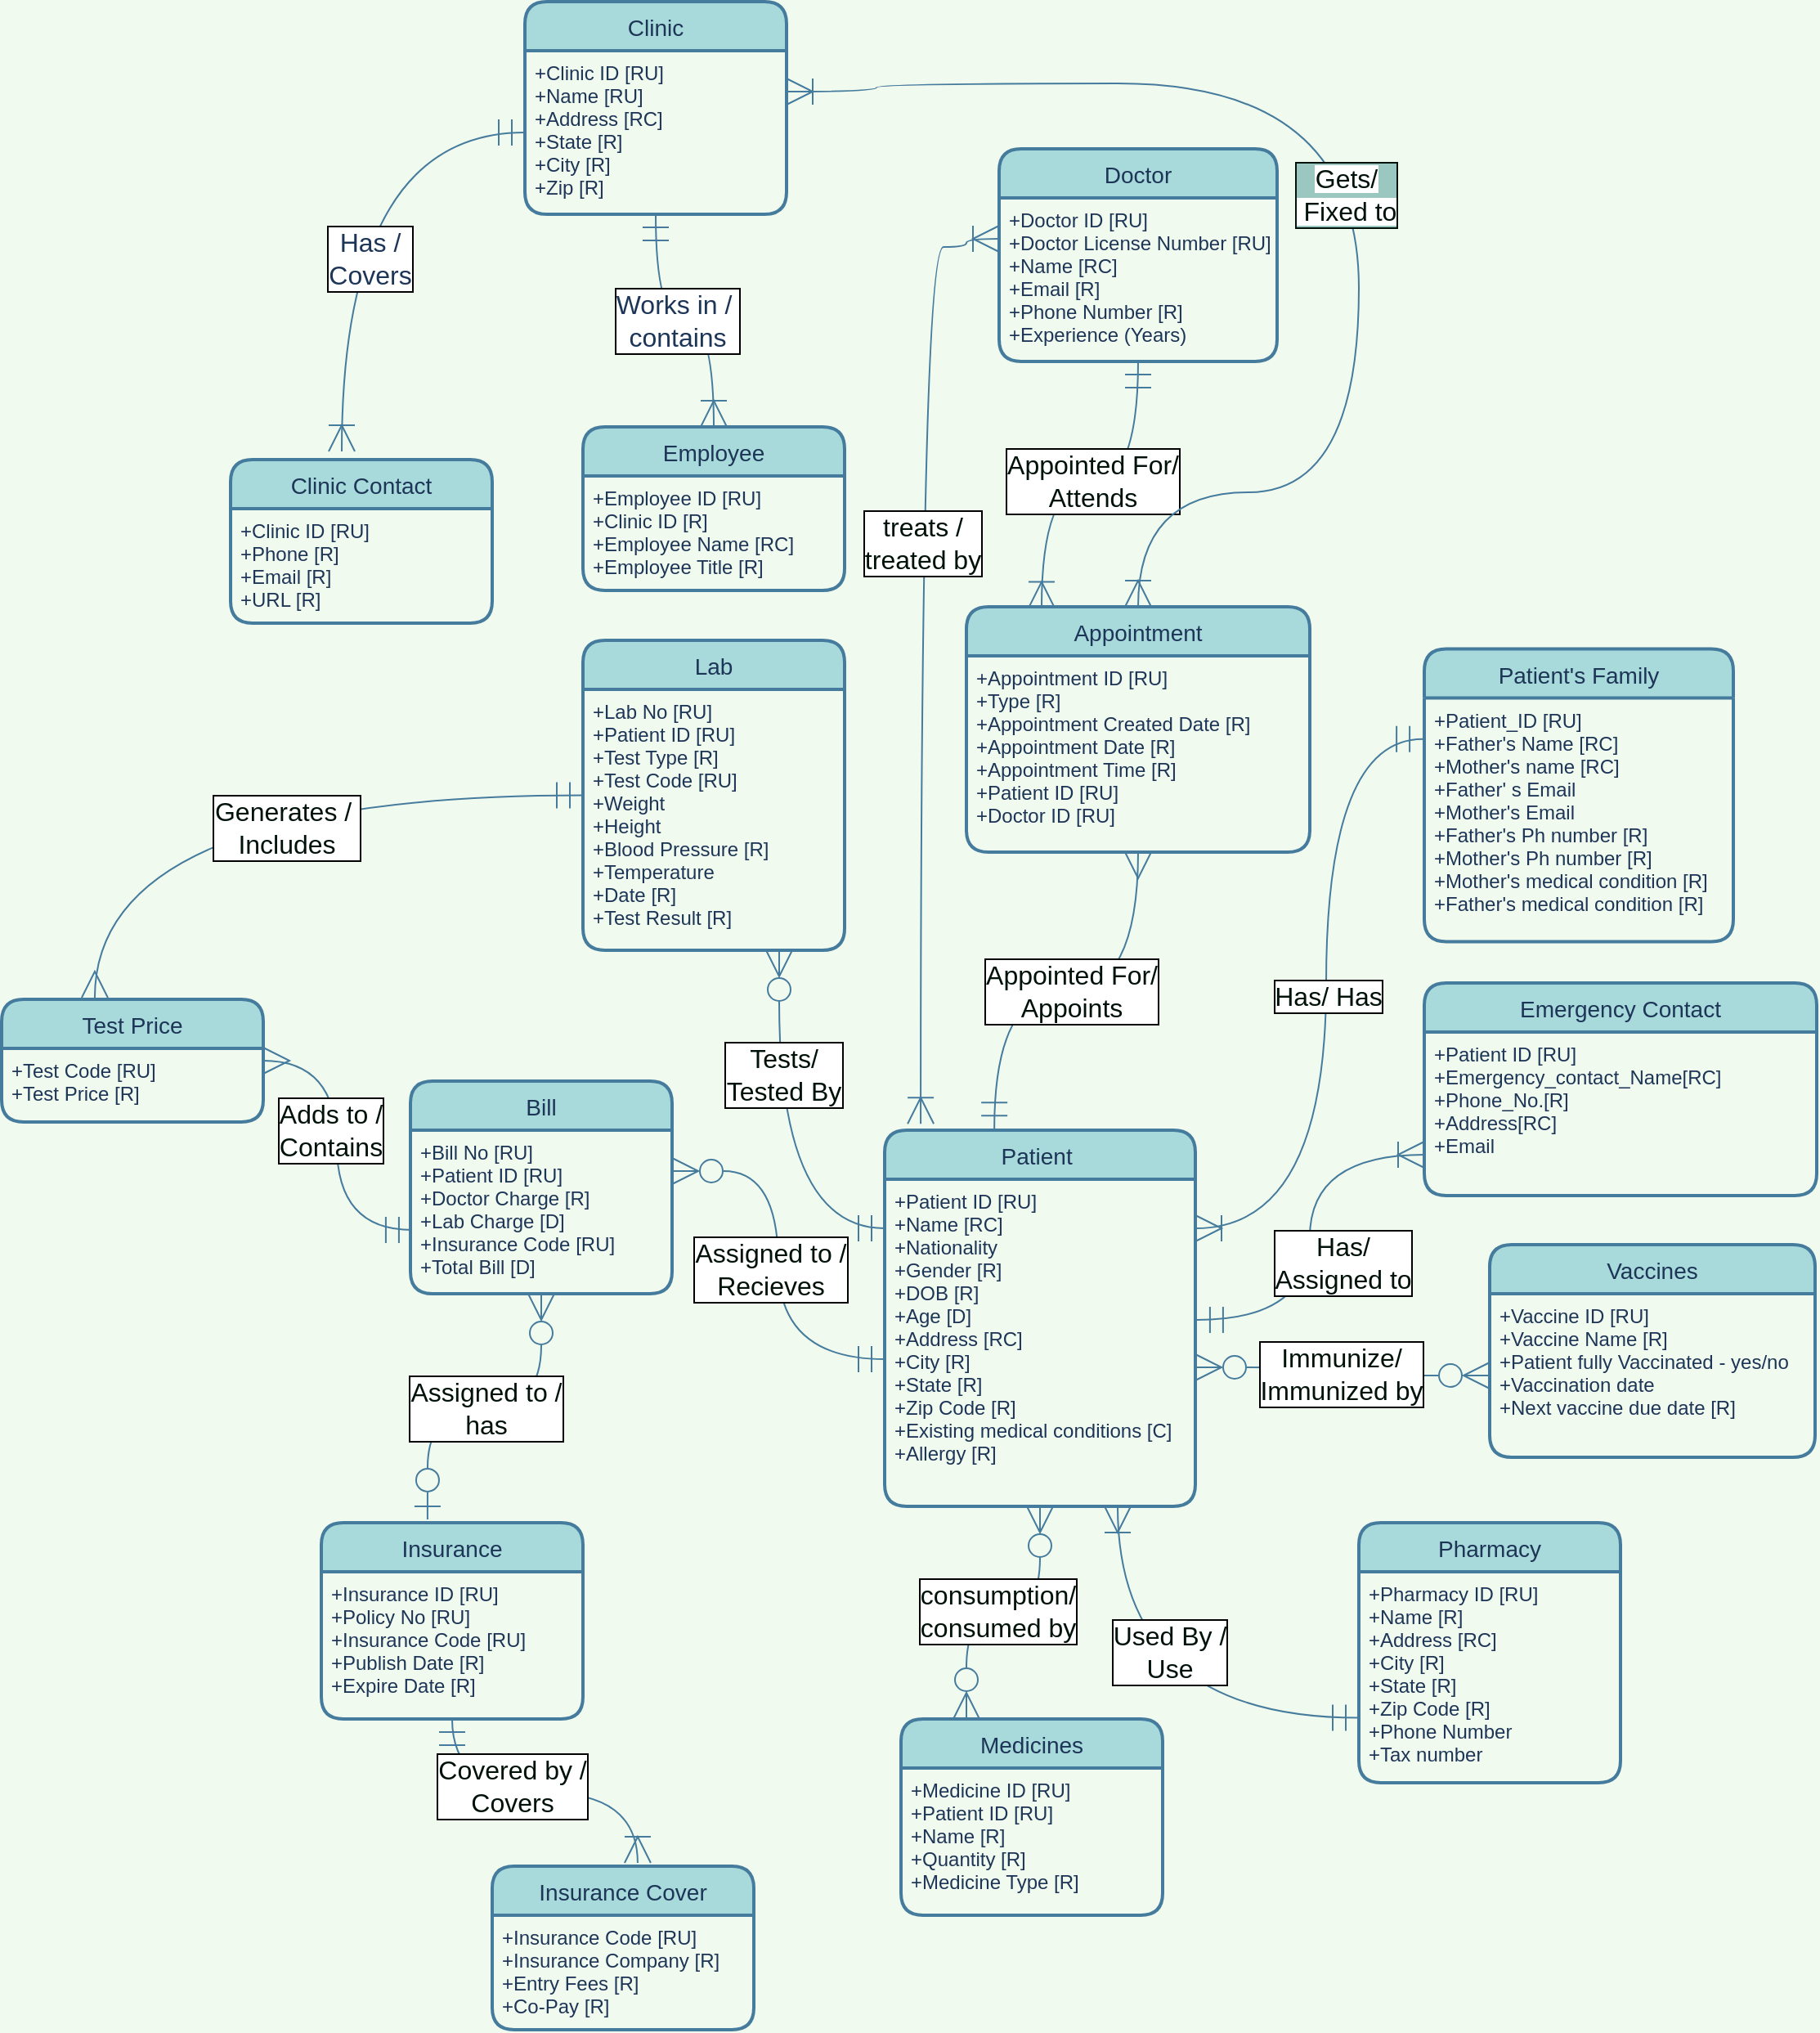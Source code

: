 <mxfile version="20.3.0" type="device"><diagram id="QQLg_m3h0nqDVULVyptg" name="Page-1"><mxGraphModel dx="1499" dy="725" grid="1" gridSize="10" guides="1" tooltips="1" connect="1" arrows="1" fold="1" page="1" pageScale="1" pageWidth="827" pageHeight="1169" background="#F1FAEE" math="0" shadow="0"><root><mxCell id="0"/><mxCell id="1" parent="0"/><mxCell id="xjMq9snNip2xOXge8TcG-17" style="edgeStyle=orthogonalEdgeStyle;curved=1;rounded=0;orthogonalLoop=1;jettySize=auto;html=1;entryX=0.219;entryY=0.005;entryDx=0;entryDy=0;entryPerimeter=0;strokeColor=#457B9D;fontSize=12;fontColor=#1D3557;startArrow=ERmandOne;startFill=0;endArrow=ERoneToMany;endFill=0;startSize=14;endSize=14;fillColor=#A8DADC;" parent="1" source="EW4eMoL00vJ92kUhw37R-1" target="A7zlxl6qtg7yE-ACA62T-17" edge="1"><mxGeometry relative="1" as="geometry"/></mxCell><mxCell id="xjMq9snNip2xOXge8TcG-43" value="Appointed For/&lt;br&gt;Attends" style="edgeLabel;html=1;align=center;verticalAlign=middle;resizable=0;points=[];fontSize=16;fontColor=#001209;labelBorderColor=default;" parent="xjMq9snNip2xOXge8TcG-17" vertex="1" connectable="0"><mxGeometry x="-0.019" y="-2" relative="1" as="geometry"><mxPoint as="offset"/></mxGeometry></mxCell><mxCell id="EW4eMoL00vJ92kUhw37R-1" value="Doctor" style="swimlane;childLayout=stackLayout;horizontal=1;startSize=30;horizontalStack=0;rounded=1;fontSize=14;fontStyle=0;strokeWidth=2;resizeParent=0;resizeLast=1;shadow=0;dashed=0;align=center;fillColor=#A8DADC;strokeColor=#457B9D;fontColor=#1D3557;" parent="1" vertex="1"><mxGeometry x="130" y="310" width="170" height="130" as="geometry"/></mxCell><mxCell id="EW4eMoL00vJ92kUhw37R-2" value="+Doctor ID [RU]&#10;+Doctor License Number [RU]&#10;+Name [RC]&#10;+Email [R]&#10;+Phone Number [R]&#10;+Experience (Years)" style="align=left;strokeColor=none;fillColor=none;spacingLeft=4;fontSize=12;verticalAlign=top;resizable=0;rotatable=0;part=1;fontColor=#1D3557;rounded=1;" parent="EW4eMoL00vJ92kUhw37R-1" vertex="1"><mxGeometry y="30" width="170" height="100" as="geometry"/></mxCell><mxCell id="EW4eMoL00vJ92kUhw37R-3" value="Clinic" style="swimlane;childLayout=stackLayout;horizontal=1;startSize=30;horizontalStack=0;rounded=1;fontSize=14;fontStyle=0;strokeWidth=2;resizeParent=0;resizeLast=1;shadow=0;dashed=0;align=center;fillColor=#A8DADC;strokeColor=#457B9D;fontColor=#1D3557;" parent="1" vertex="1"><mxGeometry x="-160" y="220" width="160" height="130" as="geometry"/></mxCell><mxCell id="EW4eMoL00vJ92kUhw37R-4" value="+Clinic ID [RU]&#10;+Name [RU]&#10;+Address [RC]&#10;+State [R]&#10;+City [R]&#10;+Zip [R]" style="align=left;strokeColor=none;fillColor=none;spacingLeft=4;fontSize=12;verticalAlign=top;resizable=0;rotatable=0;part=1;fontColor=#1D3557;rounded=1;" parent="EW4eMoL00vJ92kUhw37R-3" vertex="1"><mxGeometry y="30" width="160" height="100" as="geometry"/></mxCell><mxCell id="EW4eMoL00vJ92kUhw37R-5" value="Clinic Contact" style="swimlane;childLayout=stackLayout;horizontal=1;startSize=30;horizontalStack=0;rounded=1;fontSize=14;fontStyle=0;strokeWidth=2;resizeParent=0;resizeLast=1;shadow=0;dashed=0;align=center;fillColor=#A8DADC;strokeColor=#457B9D;fontColor=#1D3557;" parent="1" vertex="1"><mxGeometry x="-340" y="500" width="160" height="100" as="geometry"/></mxCell><mxCell id="EW4eMoL00vJ92kUhw37R-6" value="+Clinic ID [RU]&#10;+Phone [R]&#10;+Email [R]&#10;+URL [R]" style="align=left;strokeColor=none;fillColor=none;spacingLeft=4;fontSize=12;verticalAlign=top;resizable=0;rotatable=0;part=1;fontColor=#1D3557;rounded=1;" parent="EW4eMoL00vJ92kUhw37R-5" vertex="1"><mxGeometry y="30" width="160" height="70" as="geometry"/></mxCell><mxCell id="A7zlxl6qtg7yE-ACA62T-1" value="Emergency Contact" style="swimlane;childLayout=stackLayout;horizontal=1;startSize=30;horizontalStack=0;rounded=1;fontSize=14;fontStyle=0;strokeWidth=2;resizeParent=0;resizeLast=1;shadow=0;dashed=0;align=center;fillColor=#A8DADC;strokeColor=#457B9D;fontColor=#1D3557;" parent="1" vertex="1"><mxGeometry x="390" y="820" width="240" height="130" as="geometry"/></mxCell><mxCell id="A7zlxl6qtg7yE-ACA62T-2" value="+Patient ID [RU]&#10;+Emergency_contact_Name[RC]&#10;+Phone_No.[R]&#10;+Address[RC] &#10;+Email " style="align=left;strokeColor=none;fillColor=none;spacingLeft=4;fontSize=12;verticalAlign=top;resizable=0;rotatable=0;part=1;fontColor=#1D3557;rounded=1;" parent="A7zlxl6qtg7yE-ACA62T-1" vertex="1"><mxGeometry y="30" width="240" height="100" as="geometry"/></mxCell><mxCell id="A7zlxl6qtg7yE-ACA62T-3" value="Patient's Family" style="swimlane;childLayout=stackLayout;horizontal=1;startSize=30;horizontalStack=0;rounded=1;fontSize=14;fontStyle=0;strokeWidth=2;resizeParent=0;resizeLast=1;shadow=0;dashed=0;align=center;fillColor=#A8DADC;strokeColor=#457B9D;fontColor=#1D3557;" parent="1" vertex="1"><mxGeometry x="390" y="615.75" width="189" height="179" as="geometry"/></mxCell><mxCell id="A7zlxl6qtg7yE-ACA62T-4" value="+Patient_ID [RU]&#10;+Father's Name [RC]&#10;+Mother's name [RC]&#10;+Father' s Email &#10;+Mother's Email&#10;+Father's Ph number [R]&#10;+Mother's Ph number [R]&#10;+Mother's medical condition [R]&#10;+Father's medical condition [R]&#10;" style="align=left;strokeColor=none;fillColor=none;spacingLeft=4;fontSize=12;verticalAlign=top;resizable=0;rotatable=0;part=1;fontColor=#1D3557;rounded=1;" parent="A7zlxl6qtg7yE-ACA62T-3" vertex="1"><mxGeometry y="30" width="189" height="149" as="geometry"/></mxCell><mxCell id="A7zlxl6qtg7yE-ACA62T-5" value="Patient " style="swimlane;childLayout=stackLayout;horizontal=1;startSize=30;horizontalStack=0;rounded=1;fontSize=14;fontStyle=0;strokeWidth=2;resizeParent=0;resizeLast=1;shadow=0;dashed=0;align=center;fillColor=#A8DADC;strokeColor=#457B9D;fontColor=#1D3557;" parent="1" vertex="1"><mxGeometry x="60" y="910" width="190" height="230" as="geometry"/></mxCell><mxCell id="A7zlxl6qtg7yE-ACA62T-6" value="+Patient ID [RU]&#10;+Name [RC]&#10;+Nationality &#10;+Gender [R]&#10;+DOB [R]&#10;+Age [D]&#10;+Address [RC]&#10;+City [R]&#10;+State [R]&#10;+Zip Code [R]&#10;+Existing medical conditions [C]&#10;+Allergy [R]" style="align=left;strokeColor=none;fillColor=none;spacingLeft=4;fontSize=12;verticalAlign=top;resizable=0;rotatable=0;part=1;fontColor=#1D3557;rounded=1;fontStyle=0" parent="A7zlxl6qtg7yE-ACA62T-5" vertex="1"><mxGeometry y="30" width="190" height="200" as="geometry"/></mxCell><mxCell id="A7zlxl6qtg7yE-ACA62T-7" value="Employee" style="swimlane;childLayout=stackLayout;horizontal=1;startSize=30;horizontalStack=0;rounded=1;fontSize=14;fontStyle=0;strokeWidth=2;resizeParent=0;resizeLast=1;shadow=0;dashed=0;align=center;fillColor=#A8DADC;strokeColor=#457B9D;fontColor=#1D3557;" parent="1" vertex="1"><mxGeometry x="-124.5" y="480" width="160" height="100" as="geometry"/></mxCell><mxCell id="A7zlxl6qtg7yE-ACA62T-8" value="+Employee ID [RU]&#10;+Clinic ID [R]&#10;+Employee Name [RC]&#10;+Employee Title [R]" style="align=left;strokeColor=none;fillColor=none;spacingLeft=4;fontSize=12;verticalAlign=top;resizable=0;rotatable=0;part=1;fontColor=#1D3557;rounded=1;" parent="A7zlxl6qtg7yE-ACA62T-7" vertex="1"><mxGeometry y="30" width="160" height="70" as="geometry"/></mxCell><mxCell id="A7zlxl6qtg7yE-ACA62T-12" value="Vaccines" style="swimlane;childLayout=stackLayout;horizontal=1;startSize=30;horizontalStack=0;rounded=1;fontSize=14;fontStyle=0;strokeWidth=2;resizeParent=0;resizeLast=1;shadow=0;dashed=0;align=center;fillColor=#A8DADC;strokeColor=#457B9D;fontColor=#1D3557;" parent="1" vertex="1"><mxGeometry x="430" y="980" width="199" height="130" as="geometry"/></mxCell><mxCell id="A7zlxl6qtg7yE-ACA62T-13" value="+Vaccine ID [RU]&#10;+Vaccine Name [R]&#10;+Patient fully Vaccinated - yes/no&#10;+Vaccination date &#10;+Next vaccine due date [R]" style="align=left;strokeColor=none;fillColor=none;spacingLeft=4;fontSize=12;verticalAlign=top;resizable=0;rotatable=0;part=1;fontColor=#1D3557;rounded=1;" parent="A7zlxl6qtg7yE-ACA62T-12" vertex="1"><mxGeometry y="30" width="199" height="100" as="geometry"/></mxCell><mxCell id="A7zlxl6qtg7yE-ACA62T-14" value="Medicines" style="swimlane;childLayout=stackLayout;horizontal=1;startSize=30;horizontalStack=0;rounded=1;fontSize=14;fontStyle=0;strokeWidth=2;resizeParent=0;resizeLast=1;shadow=0;dashed=0;align=center;fillColor=#A8DADC;strokeColor=#457B9D;fontColor=#1D3557;" parent="1" vertex="1"><mxGeometry x="70" y="1270" width="160" height="120" as="geometry"/></mxCell><mxCell id="A7zlxl6qtg7yE-ACA62T-15" value="+Medicine ID [RU]&#10;+Patient ID [RU]&#10;+Name [R]&#10;+Quantity [R]&#10;+Medicine Type [R]" style="align=left;strokeColor=none;fillColor=none;spacingLeft=4;fontSize=12;verticalAlign=top;resizable=0;rotatable=0;part=1;fontColor=#1D3557;rounded=1;" parent="A7zlxl6qtg7yE-ACA62T-14" vertex="1"><mxGeometry y="30" width="160" height="90" as="geometry"/></mxCell><mxCell id="xjMq9snNip2xOXge8TcG-44" style="edgeStyle=orthogonalEdgeStyle;curved=1;rounded=0;orthogonalLoop=1;jettySize=auto;html=1;entryX=1;entryY=0.25;entryDx=0;entryDy=0;strokeColor=#457B9D;fontSize=12;fontColor=#001209;startArrow=ERoneToMany;startFill=0;endArrow=ERoneToMany;endFill=0;startSize=14;endSize=14;fillColor=#A8DADC;" parent="1" source="A7zlxl6qtg7yE-ACA62T-17" target="EW4eMoL00vJ92kUhw37R-4" edge="1"><mxGeometry relative="1" as="geometry"><Array as="points"><mxPoint x="215" y="520"/><mxPoint x="350" y="520"/><mxPoint x="350" y="270"/><mxPoint x="55" y="270"/><mxPoint x="55" y="275"/></Array></mxGeometry></mxCell><mxCell id="xjMq9snNip2xOXge8TcG-45" value="&lt;span style=&quot;background-color: rgb(255, 255, 255);&quot;&gt;Gets/&lt;br&gt;&amp;nbsp;Fixed to&lt;/span&gt;" style="edgeLabel;html=1;align=center;verticalAlign=middle;resizable=0;points=[];fontSize=16;fontColor=#001209;labelBorderColor=#001209;labelBackgroundColor=#9AC7BF;" parent="xjMq9snNip2xOXge8TcG-44" vertex="1" connectable="0"><mxGeometry x="-0.044" y="8" relative="1" as="geometry"><mxPoint as="offset"/></mxGeometry></mxCell><mxCell id="A7zlxl6qtg7yE-ACA62T-17" value="Appointment" style="swimlane;childLayout=stackLayout;horizontal=1;startSize=30;horizontalStack=0;rounded=1;fontSize=14;fontStyle=0;strokeWidth=2;resizeParent=0;resizeLast=1;shadow=0;dashed=0;align=center;fillColor=#A8DADC;strokeColor=#457B9D;fontColor=#1D3557;" parent="1" vertex="1"><mxGeometry x="110" y="590" width="210" height="150" as="geometry"/></mxCell><mxCell id="A7zlxl6qtg7yE-ACA62T-18" value="+Appointment ID [RU]&#10;+Type [R]&#10;+Appointment Created Date [R]&#10;+Appointment Date [R]&#10;+Appointment Time [R]&#10;+Patient ID [RU]&#10;+Doctor ID [RU]&#10;" style="align=left;strokeColor=none;fillColor=none;spacingLeft=4;fontSize=12;verticalAlign=top;resizable=0;rotatable=0;part=1;fontColor=#1D3557;rounded=1;" parent="A7zlxl6qtg7yE-ACA62T-17" vertex="1"><mxGeometry y="30" width="210" height="120" as="geometry"/></mxCell><mxCell id="xjMq9snNip2xOXge8TcG-24" style="edgeStyle=orthogonalEdgeStyle;curved=1;rounded=0;orthogonalLoop=1;jettySize=auto;html=1;strokeColor=#457B9D;fontSize=12;fontColor=#1D3557;startArrow=ERmandOne;startFill=0;endArrow=ERmany;endFill=0;startSize=14;endSize=14;fillColor=#A8DADC;entryX=0.356;entryY=-0.013;entryDx=0;entryDy=0;entryPerimeter=0;" parent="1" source="A7zlxl6qtg7yE-ACA62T-19" target="xjMq9snNip2xOXge8TcG-1" edge="1"><mxGeometry relative="1" as="geometry"><mxPoint x="-360" y="720" as="targetPoint"/></mxGeometry></mxCell><mxCell id="xjMq9snNip2xOXge8TcG-48" value="Generates /&amp;nbsp;&lt;br&gt;Includes" style="edgeLabel;html=1;align=center;verticalAlign=middle;resizable=0;points=[];fontSize=16;fontColor=#001209;labelBorderColor=default;" parent="xjMq9snNip2xOXge8TcG-24" vertex="1" connectable="0"><mxGeometry x="-0.14" y="19" relative="1" as="geometry"><mxPoint as="offset"/></mxGeometry></mxCell><mxCell id="A7zlxl6qtg7yE-ACA62T-19" value="Lab" style="swimlane;childLayout=stackLayout;horizontal=1;startSize=30;horizontalStack=0;rounded=1;fontSize=14;fontStyle=0;strokeWidth=2;resizeParent=0;resizeLast=1;shadow=0;dashed=0;align=center;fillColor=#A8DADC;strokeColor=#457B9D;fontColor=#1D3557;" parent="1" vertex="1"><mxGeometry x="-124.5" y="610.5" width="160" height="189.5" as="geometry"/></mxCell><mxCell id="A7zlxl6qtg7yE-ACA62T-20" value="+Lab No [RU]&#10;+Patient ID [RU]&#10;+Test Type [R]&#10;+Test Code [RU]&#10;+Weight&#10;+Height&#10;+Blood Pressure [R]&#10;+Temperature&#10;+Date [R]&#10;+Test Result [R]&#10;" style="align=left;strokeColor=none;fillColor=none;spacingLeft=4;fontSize=12;verticalAlign=top;resizable=0;rotatable=0;part=1;fontColor=#1D3557;rounded=1;" parent="A7zlxl6qtg7yE-ACA62T-19" vertex="1"><mxGeometry y="30" width="160" height="159.5" as="geometry"/></mxCell><mxCell id="xjMq9snNip2xOXge8TcG-26" style="edgeStyle=orthogonalEdgeStyle;curved=1;rounded=0;orthogonalLoop=1;jettySize=auto;html=1;entryX=0.006;entryY=0.61;entryDx=0;entryDy=0;entryPerimeter=0;strokeColor=#457B9D;fontSize=12;fontColor=#1D3557;startArrow=ERmany;startFill=0;endArrow=ERmandOne;endFill=0;startSize=14;endSize=14;fillColor=#A8DADC;" parent="1" source="xjMq9snNip2xOXge8TcG-1" target="xjMq9snNip2xOXge8TcG-4" edge="1"><mxGeometry relative="1" as="geometry"/></mxCell><mxCell id="xjMq9snNip2xOXge8TcG-47" value="Adds to /&lt;br&gt;Contains" style="edgeLabel;html=1;align=center;verticalAlign=middle;resizable=0;points=[];fontSize=16;fontColor=#001209;labelBorderColor=default;" parent="xjMq9snNip2xOXge8TcG-26" vertex="1" connectable="0"><mxGeometry x="-0.11" y="-4" relative="1" as="geometry"><mxPoint y="1" as="offset"/></mxGeometry></mxCell><mxCell id="xjMq9snNip2xOXge8TcG-1" value="Test Price" style="swimlane;childLayout=stackLayout;horizontal=1;startSize=30;horizontalStack=0;rounded=1;fontSize=14;fontStyle=0;strokeWidth=2;resizeParent=0;resizeLast=1;shadow=0;dashed=0;align=center;fillColor=#A8DADC;strokeColor=#457B9D;fontColor=#1D3557;" parent="1" vertex="1"><mxGeometry x="-480" y="830" width="160" height="75" as="geometry"/></mxCell><mxCell id="xjMq9snNip2xOXge8TcG-2" value="+Test Code [RU]&#10;+Test Price [R]" style="align=left;strokeColor=none;fillColor=none;spacingLeft=4;fontSize=12;verticalAlign=top;resizable=0;rotatable=0;part=1;fontColor=#1D3557;rounded=1;" parent="xjMq9snNip2xOXge8TcG-1" vertex="1"><mxGeometry y="30" width="160" height="45" as="geometry"/></mxCell><mxCell id="xjMq9snNip2xOXge8TcG-3" value="Bill" style="swimlane;childLayout=stackLayout;horizontal=1;startSize=30;horizontalStack=0;rounded=1;fontSize=14;fontStyle=0;strokeWidth=2;resizeParent=0;resizeLast=1;shadow=0;dashed=0;align=center;fillColor=#A8DADC;strokeColor=#457B9D;fontColor=#1D3557;" parent="1" vertex="1"><mxGeometry x="-230" y="880" width="160" height="130" as="geometry"/></mxCell><mxCell id="xjMq9snNip2xOXge8TcG-4" value="+Bill No [RU]&#10;+Patient ID [RU]&#10;+Doctor Charge [R]&#10;+Lab Charge [D] &#10;+Insurance Code [RU]&#10;+Total Bill [D]" style="align=left;strokeColor=none;fillColor=none;spacingLeft=4;fontSize=12;verticalAlign=top;resizable=0;rotatable=0;part=1;fontColor=#1D3557;rounded=1;" parent="xjMq9snNip2xOXge8TcG-3" vertex="1"><mxGeometry y="30" width="160" height="100" as="geometry"/></mxCell><mxCell id="xjMq9snNip2xOXge8TcG-5" value="Insurance Cover" style="swimlane;childLayout=stackLayout;horizontal=1;startSize=30;horizontalStack=0;rounded=1;fontSize=14;fontStyle=0;strokeWidth=2;resizeParent=0;resizeLast=1;shadow=0;dashed=0;align=center;fillColor=#A8DADC;strokeColor=#457B9D;fontColor=#1D3557;" parent="1" vertex="1"><mxGeometry x="-180" y="1360" width="160" height="100" as="geometry"/></mxCell><mxCell id="xjMq9snNip2xOXge8TcG-6" value="+Insurance Code [RU]&#10;+Insurance Company [R]&#10;+Entry Fees [R]&#10;+Co-Pay [R]" style="align=left;strokeColor=none;fillColor=none;spacingLeft=4;fontSize=12;verticalAlign=top;resizable=0;rotatable=0;part=1;fontColor=#1D3557;rounded=1;" parent="xjMq9snNip2xOXge8TcG-5" vertex="1"><mxGeometry y="30" width="160" height="70" as="geometry"/></mxCell><mxCell id="xjMq9snNip2xOXge8TcG-7" value="Insurance" style="swimlane;childLayout=stackLayout;horizontal=1;startSize=30;horizontalStack=0;rounded=1;fontSize=14;fontStyle=0;strokeWidth=2;resizeParent=0;resizeLast=1;shadow=0;dashed=0;align=center;fillColor=#A8DADC;strokeColor=#457B9D;fontColor=#1D3557;" parent="1" vertex="1"><mxGeometry x="-284.5" y="1150" width="160" height="120" as="geometry"/></mxCell><mxCell id="xjMq9snNip2xOXge8TcG-8" value="+Insurance ID [RU]&#10;+Policy No [RU]&#10;+Insurance Code [RU]&#10;+Publish Date [R]&#10;+Expire Date [R]" style="align=left;strokeColor=none;fillColor=none;spacingLeft=4;fontSize=12;verticalAlign=top;resizable=0;rotatable=0;part=1;fontColor=#1D3557;rounded=1;" parent="xjMq9snNip2xOXge8TcG-7" vertex="1"><mxGeometry y="30" width="160" height="90" as="geometry"/></mxCell><mxCell id="xjMq9snNip2xOXge8TcG-10" value="Pharmacy" style="swimlane;childLayout=stackLayout;horizontal=1;startSize=30;horizontalStack=0;rounded=1;fontSize=14;fontStyle=0;strokeWidth=2;resizeParent=0;resizeLast=1;shadow=0;dashed=0;align=center;fillColor=#A8DADC;strokeColor=#457B9D;fontColor=#1D3557;" parent="1" vertex="1"><mxGeometry x="350" y="1150" width="160" height="159" as="geometry"/></mxCell><mxCell id="xjMq9snNip2xOXge8TcG-11" value="+Pharmacy ID [RU]&#10;+Name [R]&#10;+Address [RC]&#10;+City [R]&#10;+State [R] &#10;+Zip Code [R]&#10;+Phone Number&#10;+Tax number" style="align=left;strokeColor=none;fillColor=none;spacingLeft=4;fontSize=12;verticalAlign=top;resizable=0;rotatable=0;part=1;fontColor=#1D3557;rounded=1;" parent="xjMq9snNip2xOXge8TcG-10" vertex="1"><mxGeometry y="30" width="160" height="129" as="geometry"/></mxCell><mxCell id="xjMq9snNip2xOXge8TcG-14" style="edgeStyle=orthogonalEdgeStyle;curved=1;rounded=0;orthogonalLoop=1;jettySize=auto;html=1;strokeColor=#457B9D;fontSize=12;fontColor=#1D3557;endArrow=ERoneToMany;startSize=14;endSize=14;fillColor=#A8DADC;endFill=0;startArrow=ERmandOne;startFill=0;entryX=0.425;entryY=-0.05;entryDx=0;entryDy=0;entryPerimeter=0;" parent="1" source="EW4eMoL00vJ92kUhw37R-4" target="EW4eMoL00vJ92kUhw37R-5" edge="1"><mxGeometry relative="1" as="geometry"><mxPoint x="-470" y="260" as="targetPoint"/></mxGeometry></mxCell><mxCell id="xjMq9snNip2xOXge8TcG-34" value="Has / &lt;br&gt;Covers" style="edgeLabel;html=1;align=center;verticalAlign=middle;resizable=0;points=[];fontSize=16;fontColor=#1D3557;labelBorderColor=default;" parent="xjMq9snNip2xOXge8TcG-14" vertex="1" connectable="0"><mxGeometry x="0.231" y="17" relative="1" as="geometry"><mxPoint as="offset"/></mxGeometry></mxCell><mxCell id="xjMq9snNip2xOXge8TcG-18" style="edgeStyle=orthogonalEdgeStyle;curved=1;rounded=0;orthogonalLoop=1;jettySize=auto;html=1;entryX=0.353;entryY=-0.004;entryDx=0;entryDy=0;entryPerimeter=0;strokeColor=#457B9D;fontSize=12;fontColor=#1D3557;startArrow=ERmany;startFill=0;endArrow=ERmandOne;endFill=0;startSize=14;endSize=14;fillColor=#A8DADC;" parent="1" source="A7zlxl6qtg7yE-ACA62T-18" target="A7zlxl6qtg7yE-ACA62T-5" edge="1"><mxGeometry relative="1" as="geometry"/></mxCell><mxCell id="xjMq9snNip2xOXge8TcG-42" value="Appointed For/&lt;br&gt;Appoints" style="edgeLabel;html=1;align=center;verticalAlign=middle;resizable=0;points=[];fontSize=16;fontColor=#001209;labelBorderColor=default;" parent="xjMq9snNip2xOXge8TcG-18" vertex="1" connectable="0"><mxGeometry x="-0.015" relative="1" as="geometry"><mxPoint as="offset"/></mxGeometry></mxCell><mxCell id="xjMq9snNip2xOXge8TcG-19" style="edgeStyle=orthogonalEdgeStyle;curved=1;rounded=0;orthogonalLoop=1;jettySize=auto;html=1;entryX=1;entryY=0.25;entryDx=0;entryDy=0;strokeColor=#457B9D;fontSize=12;fontColor=#1D3557;startArrow=ERmandOne;startFill=0;endArrow=ERzeroToMany;endFill=0;startSize=14;endSize=14;fillColor=#A8DADC;" parent="1" source="A7zlxl6qtg7yE-ACA62T-6" target="xjMq9snNip2xOXge8TcG-4" edge="1"><mxGeometry relative="1" as="geometry"><Array as="points"><mxPoint x="-5" y="1050"/><mxPoint x="-5" y="935"/></Array></mxGeometry></mxCell><mxCell id="xjMq9snNip2xOXge8TcG-51" value="Assigned to /&lt;br&gt;Recieves" style="edgeLabel;html=1;align=center;verticalAlign=middle;resizable=0;points=[];fontSize=16;fontColor=#001209;labelBorderColor=default;" parent="xjMq9snNip2xOXge8TcG-19" vertex="1" connectable="0"><mxGeometry x="0.03" relative="1" as="geometry"><mxPoint x="-5" y="6" as="offset"/></mxGeometry></mxCell><mxCell id="xjMq9snNip2xOXge8TcG-20" style="edgeStyle=orthogonalEdgeStyle;curved=1;rounded=0;orthogonalLoop=1;jettySize=auto;html=1;strokeColor=#457B9D;fontSize=12;fontColor=#1D3557;startArrow=ERmandOne;startFill=0;endArrow=ERzeroToMany;endFill=0;startSize=14;endSize=14;fillColor=#A8DADC;entryX=0.75;entryY=1;entryDx=0;entryDy=0;exitX=0;exitY=0.15;exitDx=0;exitDy=0;exitPerimeter=0;" parent="1" source="A7zlxl6qtg7yE-ACA62T-6" target="A7zlxl6qtg7yE-ACA62T-20" edge="1"><mxGeometry relative="1" as="geometry"><mxPoint x="350" y="1080" as="targetPoint"/></mxGeometry></mxCell><mxCell id="xjMq9snNip2xOXge8TcG-46" value="Tests/ &lt;br&gt;Tested By" style="edgeLabel;html=1;align=center;verticalAlign=middle;resizable=0;points=[];fontSize=16;fontColor=#001209;labelBorderColor=default;" parent="xjMq9snNip2xOXge8TcG-20" vertex="1" connectable="0"><mxGeometry x="0.356" y="-1" relative="1" as="geometry"><mxPoint x="1" as="offset"/></mxGeometry></mxCell><mxCell id="xjMq9snNip2xOXge8TcG-21" style="edgeStyle=orthogonalEdgeStyle;curved=1;rounded=0;orthogonalLoop=1;jettySize=auto;html=1;entryX=0.25;entryY=0;entryDx=0;entryDy=0;strokeColor=#457B9D;fontSize=12;fontColor=#1D3557;startArrow=ERzeroToMany;startFill=0;endArrow=ERzeroToMany;endFill=0;startSize=14;endSize=14;fillColor=#A8DADC;" parent="1" source="A7zlxl6qtg7yE-ACA62T-6" target="A7zlxl6qtg7yE-ACA62T-14" edge="1"><mxGeometry relative="1" as="geometry"/></mxCell><mxCell id="xjMq9snNip2xOXge8TcG-41" value="consumption/ &lt;br&gt;consumed by" style="edgeLabel;html=1;align=center;verticalAlign=middle;resizable=0;points=[];fontSize=16;fontColor=#001209;labelBorderColor=default;" parent="xjMq9snNip2xOXge8TcG-21" vertex="1" connectable="0"><mxGeometry x="0.04" y="-1" relative="1" as="geometry"><mxPoint as="offset"/></mxGeometry></mxCell><mxCell id="xjMq9snNip2xOXge8TcG-22" style="edgeStyle=orthogonalEdgeStyle;curved=1;rounded=0;orthogonalLoop=1;jettySize=auto;html=1;entryX=0.406;entryY=-0.017;entryDx=0;entryDy=0;entryPerimeter=0;strokeColor=#457B9D;fontSize=12;fontColor=#1D3557;startArrow=ERzeroToMany;startFill=0;endArrow=ERzeroToOne;endFill=0;startSize=14;endSize=14;fillColor=#A8DADC;" parent="1" source="xjMq9snNip2xOXge8TcG-4" target="xjMq9snNip2xOXge8TcG-7" edge="1"><mxGeometry relative="1" as="geometry"/></mxCell><mxCell id="xjMq9snNip2xOXge8TcG-49" value="Assigned to /&lt;br&gt;has" style="edgeLabel;html=1;align=center;verticalAlign=middle;resizable=0;points=[];fontSize=16;fontColor=#001209;labelBorderColor=default;" parent="xjMq9snNip2xOXge8TcG-22" vertex="1" connectable="0"><mxGeometry x="0.006" relative="1" as="geometry"><mxPoint as="offset"/></mxGeometry></mxCell><mxCell id="xjMq9snNip2xOXge8TcG-23" style="edgeStyle=orthogonalEdgeStyle;curved=1;rounded=0;orthogonalLoop=1;jettySize=auto;html=1;entryX=0.556;entryY=-0.02;entryDx=0;entryDy=0;entryPerimeter=0;strokeColor=#457B9D;fontSize=12;fontColor=#1D3557;startArrow=ERmandOne;startFill=0;endArrow=ERoneToMany;endFill=0;startSize=14;endSize=14;fillColor=#A8DADC;" parent="1" source="xjMq9snNip2xOXge8TcG-8" target="xjMq9snNip2xOXge8TcG-5" edge="1"><mxGeometry relative="1" as="geometry"/></mxCell><mxCell id="xjMq9snNip2xOXge8TcG-50" value="Covered by /&lt;br&gt;Covers" style="edgeLabel;html=1;align=center;verticalAlign=middle;resizable=0;points=[];fontSize=16;fontColor=#001209;labelBorderColor=default;" parent="xjMq9snNip2xOXge8TcG-23" vertex="1" connectable="0"><mxGeometry x="-0.201" y="5" relative="1" as="geometry"><mxPoint x="1" y="1" as="offset"/></mxGeometry></mxCell><mxCell id="xjMq9snNip2xOXge8TcG-29" style="edgeStyle=orthogonalEdgeStyle;curved=1;rounded=0;orthogonalLoop=1;jettySize=auto;html=1;strokeColor=#457B9D;fontSize=12;fontColor=#1D3557;startArrow=ERzeroToMany;startFill=0;endArrow=ERzeroToMany;endFill=0;startSize=14;endSize=14;fillColor=#A8DADC;" parent="1" source="A7zlxl6qtg7yE-ACA62T-13" edge="1"><mxGeometry relative="1" as="geometry"><mxPoint x="250" y="1055" as="targetPoint"/><Array as="points"><mxPoint x="340" y="1060"/><mxPoint x="340" y="1055"/></Array></mxGeometry></mxCell><mxCell id="xjMq9snNip2xOXge8TcG-40" value="Immunize/ &lt;br&gt;Immunized by" style="edgeLabel;html=1;align=center;verticalAlign=middle;resizable=0;points=[];fontSize=16;fontColor=#001209;labelBorderColor=default;" parent="xjMq9snNip2xOXge8TcG-29" vertex="1" connectable="0"><mxGeometry x="-0.016" y="1" relative="1" as="geometry"><mxPoint as="offset"/></mxGeometry></mxCell><mxCell id="xjMq9snNip2xOXge8TcG-30" style="edgeStyle=orthogonalEdgeStyle;curved=1;rounded=0;orthogonalLoop=1;jettySize=auto;html=1;entryX=-0.005;entryY=0.169;entryDx=0;entryDy=0;entryPerimeter=0;strokeColor=#457B9D;fontSize=12;fontColor=#1D3557;startArrow=ERoneToMany;startFill=0;endArrow=ERmandOne;endFill=0;startSize=14;endSize=14;fillColor=#A8DADC;" parent="1" target="A7zlxl6qtg7yE-ACA62T-4" edge="1"><mxGeometry relative="1" as="geometry"><mxPoint x="250" y="970" as="sourcePoint"/><Array as="points"><mxPoint x="330" y="970"/><mxPoint x="330" y="671"/></Array></mxGeometry></mxCell><mxCell id="xjMq9snNip2xOXge8TcG-38" value="Has/ Has" style="edgeLabel;html=1;align=center;verticalAlign=middle;resizable=0;points=[];fontSize=16;fontColor=#001209;labelBorderColor=default;" parent="xjMq9snNip2xOXge8TcG-30" vertex="1" connectable="0"><mxGeometry x="0.016" y="-1" relative="1" as="geometry"><mxPoint as="offset"/></mxGeometry></mxCell><mxCell id="xjMq9snNip2xOXge8TcG-31" style="edgeStyle=orthogonalEdgeStyle;curved=1;rounded=0;orthogonalLoop=1;jettySize=auto;html=1;entryX=0;entryY=0.75;entryDx=0;entryDy=0;strokeColor=#457B9D;fontSize=12;fontColor=#1D3557;startArrow=ERmandOne;startFill=0;endArrow=ERoneToMany;endFill=0;startSize=14;endSize=14;fillColor=#A8DADC;exitX=1.005;exitY=0.43;exitDx=0;exitDy=0;exitPerimeter=0;" parent="1" source="A7zlxl6qtg7yE-ACA62T-6" target="A7zlxl6qtg7yE-ACA62T-2" edge="1"><mxGeometry relative="1" as="geometry"/></mxCell><mxCell id="xjMq9snNip2xOXge8TcG-39" value="Has/&lt;br&gt;Assigned to" style="edgeLabel;html=1;align=center;verticalAlign=middle;resizable=0;points=[];fontSize=16;fontColor=#001209;labelBorderColor=default;" parent="xjMq9snNip2xOXge8TcG-31" vertex="1" connectable="0"><mxGeometry x="0.071" y="-1" relative="1" as="geometry"><mxPoint x="19" y="24" as="offset"/></mxGeometry></mxCell><mxCell id="xjMq9snNip2xOXge8TcG-32" style="edgeStyle=orthogonalEdgeStyle;curved=1;rounded=0;orthogonalLoop=1;jettySize=auto;html=1;entryX=0;entryY=0.75;entryDx=0;entryDy=0;strokeColor=#457B9D;fontSize=12;fontColor=#1D3557;startArrow=ERoneToMany;startFill=0;endArrow=ERmandOne;endFill=0;startSize=14;endSize=14;fillColor=#A8DADC;exitX=0.75;exitY=1;exitDx=0;exitDy=0;" parent="1" source="A7zlxl6qtg7yE-ACA62T-6" target="xjMq9snNip2xOXge8TcG-10" edge="1"><mxGeometry relative="1" as="geometry"/></mxCell><mxCell id="xjMq9snNip2xOXge8TcG-52" value="Used By /&lt;br&gt;Use" style="edgeLabel;html=1;align=center;verticalAlign=middle;resizable=0;points=[];fontSize=16;fontColor=#001209;labelBorderColor=default;" parent="xjMq9snNip2xOXge8TcG-32" vertex="1" connectable="0"><mxGeometry x="-0.36" y="30" relative="1" as="geometry"><mxPoint x="1" as="offset"/></mxGeometry></mxCell><mxCell id="xjMq9snNip2xOXge8TcG-33" style="edgeStyle=orthogonalEdgeStyle;curved=1;rounded=0;orthogonalLoop=1;jettySize=auto;html=1;entryX=0.5;entryY=0;entryDx=0;entryDy=0;strokeColor=#457B9D;fontSize=12;fontColor=#1D3557;startArrow=ERmandOne;startFill=0;endArrow=ERoneToMany;endFill=0;startSize=14;endSize=14;fillColor=#A8DADC;" parent="1" source="EW4eMoL00vJ92kUhw37R-4" target="A7zlxl6qtg7yE-ACA62T-7" edge="1"><mxGeometry relative="1" as="geometry"/></mxCell><mxCell id="xjMq9snNip2xOXge8TcG-35" value="Works in /&amp;nbsp;&lt;br&gt;contains" style="edgeLabel;html=1;align=center;verticalAlign=middle;resizable=0;points=[];fontSize=16;fontColor=#1D3557;labelBorderColor=default;" parent="xjMq9snNip2xOXge8TcG-33" vertex="1" connectable="0"><mxGeometry x="-0.061" y="1" relative="1" as="geometry"><mxPoint y="1" as="offset"/></mxGeometry></mxCell><mxCell id="xjMq9snNip2xOXge8TcG-36" style="edgeStyle=orthogonalEdgeStyle;curved=1;rounded=0;orthogonalLoop=1;jettySize=auto;html=1;entryX=0.116;entryY=-0.017;entryDx=0;entryDy=0;entryPerimeter=0;strokeColor=#457B9D;fontSize=12;fontColor=#00FF80;startArrow=ERoneToMany;startFill=0;endArrow=ERoneToMany;endFill=0;startSize=14;endSize=14;fillColor=#A8DADC;exitX=0;exitY=0.25;exitDx=0;exitDy=0;" parent="1" source="EW4eMoL00vJ92kUhw37R-2" target="A7zlxl6qtg7yE-ACA62T-5" edge="1"><mxGeometry relative="1" as="geometry"><mxPoint x="100" y="357" as="sourcePoint"/><Array as="points"><mxPoint x="110" y="365"/><mxPoint x="110" y="370"/><mxPoint x="82" y="370"/></Array></mxGeometry></mxCell><mxCell id="xjMq9snNip2xOXge8TcG-37" value="&lt;font color=&quot;#001209&quot;&gt;treats /&lt;br&gt;treated by&lt;br&gt;&lt;/font&gt;" style="edgeLabel;html=1;align=center;verticalAlign=middle;resizable=0;points=[];fontSize=16;fontColor=#00FF80;labelBorderColor=default;" parent="xjMq9snNip2xOXge8TcG-36" vertex="1" connectable="0"><mxGeometry x="-0.206" y="1" relative="1" as="geometry"><mxPoint as="offset"/></mxGeometry></mxCell></root></mxGraphModel></diagram></mxfile>